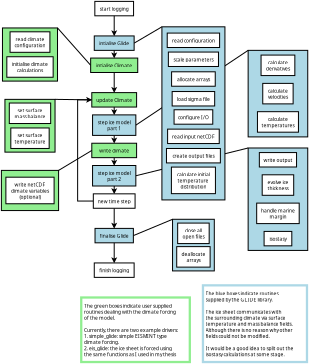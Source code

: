 <?xml version="1.0" encoding="UTF-8"?>
<dia:diagram xmlns:dia="http://www.lysator.liu.se/~alla/dia/">
  <dia:layer name="descript" visible="true">
    <dia:object type="Standard - Line" version="0" id="O0">
      <dia:attribute name="obj_pos">
        <dia:point val="26.282,25.46"/>
      </dia:attribute>
      <dia:attribute name="obj_bb">
        <dia:rectangle val="11.431,25.399;26.343,29.176"/>
      </dia:attribute>
      <dia:attribute name="conn_endpoints">
        <dia:point val="26.282,25.46"/>
        <dia:point val="11.491,29.116"/>
      </dia:attribute>
      <dia:attribute name="numcp">
        <dia:int val="1"/>
      </dia:attribute>
      <dia:connections>
        <dia:connection handle="0" to="O41" connection="0"/>
        <dia:connection handle="1" to="O26" connection="8"/>
      </dia:connections>
    </dia:object>
    <dia:object type="Standard - Line" version="0" id="O1">
      <dia:attribute name="obj_pos">
        <dia:point val="11.166,36.999"/>
      </dia:attribute>
      <dia:attribute name="obj_bb">
        <dia:rectangle val="11.101,34.785;16.39,37.065"/>
      </dia:attribute>
      <dia:attribute name="conn_endpoints">
        <dia:point val="11.166,36.999"/>
        <dia:point val="16.325,34.85"/>
      </dia:attribute>
      <dia:attribute name="numcp">
        <dia:int val="1"/>
      </dia:attribute>
      <dia:connections>
        <dia:connection handle="0" to="O8" connection="8"/>
        <dia:connection handle="1" to="O55" connection="0"/>
      </dia:connections>
    </dia:object>
    <dia:object type="Standard - Line" version="0" id="O2">
      <dia:attribute name="obj_pos">
        <dia:point val="11.266,11.651"/>
      </dia:attribute>
      <dia:attribute name="obj_bb">
        <dia:rectangle val="11.198,9.432;14.993,11.719"/>
      </dia:attribute>
      <dia:attribute name="conn_endpoints">
        <dia:point val="11.266,11.651"/>
        <dia:point val="14.925,9.5"/>
      </dia:attribute>
      <dia:attribute name="numcp">
        <dia:int val="1"/>
      </dia:attribute>
      <dia:connections>
        <dia:connection handle="0" to="O16" connection="8"/>
        <dia:connection handle="1" to="O46" connection="0"/>
      </dia:connections>
    </dia:object>
    <dia:object type="Standard - Line" version="0" id="O3">
      <dia:attribute name="obj_pos">
        <dia:point val="11.491,22.45"/>
      </dia:attribute>
      <dia:attribute name="obj_bb">
        <dia:rectangle val="11.422,12.531;26.352,22.519"/>
      </dia:attribute>
      <dia:attribute name="conn_endpoints">
        <dia:point val="11.491,22.45"/>
        <dia:point val="26.282,12.6"/>
      </dia:attribute>
      <dia:attribute name="numcp">
        <dia:int val="1"/>
      </dia:attribute>
      <dia:connections>
        <dia:connection handle="0" to="O24" connection="8"/>
        <dia:connection handle="1" to="O37" connection="0"/>
      </dia:connections>
    </dia:object>
    <dia:object type="Standard - Line" version="0" id="O4">
      <dia:attribute name="obj_pos">
        <dia:point val="5.541,14.566"/>
      </dia:attribute>
      <dia:attribute name="obj_bb">
        <dia:rectangle val="1.104,9.579;5.612,14.637"/>
      </dia:attribute>
      <dia:attribute name="conn_endpoints">
        <dia:point val="5.541,14.566"/>
        <dia:point val="1.175,9.65"/>
      </dia:attribute>
      <dia:attribute name="numcp">
        <dia:int val="1"/>
      </dia:attribute>
      <dia:connections>
        <dia:connection handle="0" to="O17" connection="7"/>
        <dia:connection handle="1" to="O29" connection="2"/>
      </dia:connections>
    </dia:object>
    <dia:object type="Standard - Line" version="0" id="O5">
      <dia:attribute name="obj_pos">
        <dia:point val="5.691,19.117"/>
      </dia:attribute>
      <dia:attribute name="obj_bb">
        <dia:rectangle val="0.799,19.004;5.742,19.168"/>
      </dia:attribute>
      <dia:attribute name="conn_endpoints">
        <dia:point val="5.691,19.117"/>
        <dia:point val="0.85,19.055"/>
      </dia:attribute>
      <dia:attribute name="numcp">
        <dia:int val="1"/>
      </dia:attribute>
      <dia:connections>
        <dia:connection handle="0" to="O23" connection="7"/>
        <dia:connection handle="1" to="O32" connection="2"/>
      </dia:connections>
    </dia:object>
    <dia:object type="Flowchart - Box" version="0" id="O6">
      <dia:attribute name="obj_pos">
        <dia:point val="20.332,43.55"/>
      </dia:attribute>
      <dia:attribute name="obj_bb">
        <dia:rectangle val="20.183,43.4;34.182,53.8"/>
      </dia:attribute>
      <dia:attribute name="elem_corner">
        <dia:point val="20.332,43.55"/>
      </dia:attribute>
      <dia:attribute name="elem_width">
        <dia:real val="13.7"/>
      </dia:attribute>
      <dia:attribute name="elem_height">
        <dia:real val="10.1"/>
      </dia:attribute>
      <dia:attribute name="border_width">
        <dia:real val="0.3"/>
      </dia:attribute>
      <dia:attribute name="border_color">
        <dia:color val="#add8e6"/>
      </dia:attribute>
      <dia:attribute name="show_background">
        <dia:boolean val="true"/>
      </dia:attribute>
      <dia:attribute name="padding">
        <dia:real val="0.5"/>
      </dia:attribute>
      <dia:attribute name="text">
        <dia:composite type="text">
          <dia:attribute name="string">
            <dia:string>#The blue boxes indicate routines
supplied by the GLIDE library.

The ice sheet communicates with
the surrounding climate via surface
temperature and mass balance fields.
Although there is no reason why other 
fields could not be modified.

It would be a good idea to split out the 
isostasy calculations at some stage.#</dia:string>
          </dia:attribute>
          <dia:attribute name="font">
            <dia:font family="sans" style="0" name="Helvetica"/>
          </dia:attribute>
          <dia:attribute name="height">
            <dia:real val="0.8"/>
          </dia:attribute>
          <dia:attribute name="pos">
            <dia:point val="20.683,44.85"/>
          </dia:attribute>
          <dia:attribute name="color">
            <dia:color val="#000000"/>
          </dia:attribute>
          <dia:attribute name="alignment">
            <dia:enum val="0"/>
          </dia:attribute>
        </dia:composite>
      </dia:attribute>
    </dia:object>
    <dia:object type="Flowchart - Box" version="0" id="O7">
      <dia:attribute name="obj_pos">
        <dia:point val="4.3,45.15"/>
      </dia:attribute>
      <dia:attribute name="obj_bb">
        <dia:rectangle val="4.15,45;18.75,53.8"/>
      </dia:attribute>
      <dia:attribute name="elem_corner">
        <dia:point val="4.3,45.15"/>
      </dia:attribute>
      <dia:attribute name="elem_width">
        <dia:real val="14.3"/>
      </dia:attribute>
      <dia:attribute name="elem_height">
        <dia:real val="8.5"/>
      </dia:attribute>
      <dia:attribute name="border_width">
        <dia:real val="0.3"/>
      </dia:attribute>
      <dia:attribute name="border_color">
        <dia:color val="#90ee90"/>
      </dia:attribute>
      <dia:attribute name="show_background">
        <dia:boolean val="true"/>
      </dia:attribute>
      <dia:attribute name="padding">
        <dia:real val="0.5"/>
      </dia:attribute>
      <dia:attribute name="text">
        <dia:composite type="text">
          <dia:attribute name="string">
            <dia:string>#The green boxes indicate user supplied
routines dealing with the climate forcing
of the model.

Currently, there are two example drivers:
1. simple_glide: simple EISMINT type 
climate forcing.
2. eis_glide: the ice sheet is forced using
the same functions as I used in my thesis#</dia:string>
          </dia:attribute>
          <dia:attribute name="font">
            <dia:font family="sans" style="0" name="Helvetica"/>
          </dia:attribute>
          <dia:attribute name="height">
            <dia:real val="0.8"/>
          </dia:attribute>
          <dia:attribute name="pos">
            <dia:point val="4.65,46.45"/>
          </dia:attribute>
          <dia:attribute name="color">
            <dia:color val="#000000"/>
          </dia:attribute>
          <dia:attribute name="alignment">
            <dia:enum val="0"/>
          </dia:attribute>
        </dia:composite>
      </dia:attribute>
    </dia:object>
    <dia:group>
      <dia:object type="Flowchart - Box" version="0" id="O8">
        <dia:attribute name="obj_pos">
          <dia:point val="6.116,36.049"/>
        </dia:attribute>
        <dia:attribute name="obj_bb">
          <dia:rectangle val="6.066,35.999;11.216,37.999"/>
        </dia:attribute>
        <dia:attribute name="elem_corner">
          <dia:point val="6.116,36.049"/>
        </dia:attribute>
        <dia:attribute name="elem_width">
          <dia:real val="5.05"/>
        </dia:attribute>
        <dia:attribute name="elem_height">
          <dia:real val="1.9"/>
        </dia:attribute>
        <dia:attribute name="inner_color">
          <dia:color val="#add8e6"/>
        </dia:attribute>
        <dia:attribute name="show_background">
          <dia:boolean val="true"/>
        </dia:attribute>
        <dia:attribute name="padding">
          <dia:real val="0.5"/>
        </dia:attribute>
        <dia:attribute name="text">
          <dia:composite type="text">
            <dia:attribute name="string">
              <dia:string>#finalise Glide#</dia:string>
            </dia:attribute>
            <dia:attribute name="font">
              <dia:font family="sans" style="0" name="Helvetica"/>
            </dia:attribute>
            <dia:attribute name="height">
              <dia:real val="0.8"/>
            </dia:attribute>
            <dia:attribute name="pos">
              <dia:point val="8.641,37.249"/>
            </dia:attribute>
            <dia:attribute name="color">
              <dia:color val="#000000"/>
            </dia:attribute>
            <dia:attribute name="alignment">
              <dia:enum val="1"/>
            </dia:attribute>
          </dia:composite>
        </dia:attribute>
      </dia:object>
      <dia:object type="Standard - Line" version="0" id="O9">
        <dia:attribute name="obj_pos">
          <dia:point val="8.641,15.516"/>
        </dia:attribute>
        <dia:attribute name="obj_bb">
          <dia:rectangle val="8.141,15.466;9.141,18.217"/>
        </dia:attribute>
        <dia:attribute name="conn_endpoints">
          <dia:point val="8.641,15.516"/>
          <dia:point val="8.641,18.167"/>
        </dia:attribute>
        <dia:attribute name="numcp">
          <dia:int val="1"/>
        </dia:attribute>
        <dia:attribute name="end_arrow">
          <dia:enum val="22"/>
        </dia:attribute>
        <dia:attribute name="end_arrow_length">
          <dia:real val="0.5"/>
        </dia:attribute>
        <dia:attribute name="end_arrow_width">
          <dia:real val="0.5"/>
        </dia:attribute>
      </dia:object>
      <dia:object type="Standard - Line" version="0" id="O10">
        <dia:attribute name="obj_pos">
          <dia:point val="8.641,33.398"/>
        </dia:attribute>
        <dia:attribute name="obj_bb">
          <dia:rectangle val="8.141,33.348;9.141,36.099"/>
        </dia:attribute>
        <dia:attribute name="conn_endpoints">
          <dia:point val="8.641,33.398"/>
          <dia:point val="8.641,36.049"/>
        </dia:attribute>
        <dia:attribute name="numcp">
          <dia:int val="1"/>
        </dia:attribute>
        <dia:attribute name="end_arrow">
          <dia:enum val="22"/>
        </dia:attribute>
        <dia:attribute name="end_arrow_length">
          <dia:real val="0.5"/>
        </dia:attribute>
        <dia:attribute name="end_arrow_width">
          <dia:real val="0.5"/>
        </dia:attribute>
        <dia:connections>
          <dia:connection handle="1" to="O8" connection="2"/>
        </dia:connections>
      </dia:object>
      <dia:object type="Standard - ZigZagLine" version="0" id="O11">
        <dia:attribute name="obj_pos">
          <dia:point val="5.891,32.448"/>
        </dia:attribute>
        <dia:attribute name="obj_bb">
          <dia:rectangle val="3.775,18.617;5.941,32.498"/>
        </dia:attribute>
        <dia:attribute name="orth_points">
          <dia:point val="5.891,32.448"/>
          <dia:point val="3.825,32.448"/>
          <dia:point val="3.825,19.117"/>
          <dia:point val="5.691,19.117"/>
        </dia:attribute>
        <dia:attribute name="orth_orient">
          <dia:enum val="0"/>
          <dia:enum val="1"/>
          <dia:enum val="0"/>
        </dia:attribute>
        <dia:attribute name="autorouting">
          <dia:boolean val="false"/>
        </dia:attribute>
        <dia:attribute name="end_arrow">
          <dia:enum val="22"/>
        </dia:attribute>
        <dia:attribute name="end_arrow_length">
          <dia:real val="0.5"/>
        </dia:attribute>
        <dia:attribute name="end_arrow_width">
          <dia:real val="0.5"/>
        </dia:attribute>
      </dia:object>
      <dia:object type="Flowchart - Box" version="0" id="O12">
        <dia:attribute name="obj_pos">
          <dia:point val="6.091,6.15"/>
        </dia:attribute>
        <dia:attribute name="obj_bb">
          <dia:rectangle val="6.041,6.1;11.241,8.1"/>
        </dia:attribute>
        <dia:attribute name="elem_corner">
          <dia:point val="6.091,6.15"/>
        </dia:attribute>
        <dia:attribute name="elem_width">
          <dia:real val="5.1"/>
        </dia:attribute>
        <dia:attribute name="elem_height">
          <dia:real val="1.9"/>
        </dia:attribute>
        <dia:attribute name="show_background">
          <dia:boolean val="true"/>
        </dia:attribute>
        <dia:attribute name="padding">
          <dia:real val="0.5"/>
        </dia:attribute>
        <dia:attribute name="text">
          <dia:composite type="text">
            <dia:attribute name="string">
              <dia:string>#start logging#</dia:string>
            </dia:attribute>
            <dia:attribute name="font">
              <dia:font family="sans" style="0" name="Helvetica"/>
            </dia:attribute>
            <dia:attribute name="height">
              <dia:real val="0.8"/>
            </dia:attribute>
            <dia:attribute name="pos">
              <dia:point val="8.641,7.35"/>
            </dia:attribute>
            <dia:attribute name="color">
              <dia:color val="#000000"/>
            </dia:attribute>
            <dia:attribute name="alignment">
              <dia:enum val="1"/>
            </dia:attribute>
          </dia:composite>
        </dia:attribute>
      </dia:object>
      <dia:object type="Flowchart - Box" version="0" id="O13">
        <dia:attribute name="obj_pos">
          <dia:point val="6.016,40.6"/>
        </dia:attribute>
        <dia:attribute name="obj_bb">
          <dia:rectangle val="5.966,40.55;11.316,42.55"/>
        </dia:attribute>
        <dia:attribute name="elem_corner">
          <dia:point val="6.016,40.6"/>
        </dia:attribute>
        <dia:attribute name="elem_width">
          <dia:real val="5.25"/>
        </dia:attribute>
        <dia:attribute name="elem_height">
          <dia:real val="1.9"/>
        </dia:attribute>
        <dia:attribute name="show_background">
          <dia:boolean val="true"/>
        </dia:attribute>
        <dia:attribute name="padding">
          <dia:real val="0.5"/>
        </dia:attribute>
        <dia:attribute name="text">
          <dia:composite type="text">
            <dia:attribute name="string">
              <dia:string>#finish logging#</dia:string>
            </dia:attribute>
            <dia:attribute name="font">
              <dia:font family="sans" style="0" name="Helvetica"/>
            </dia:attribute>
            <dia:attribute name="height">
              <dia:real val="0.8"/>
            </dia:attribute>
            <dia:attribute name="pos">
              <dia:point val="8.641,41.8"/>
            </dia:attribute>
            <dia:attribute name="color">
              <dia:color val="#000000"/>
            </dia:attribute>
            <dia:attribute name="alignment">
              <dia:enum val="1"/>
            </dia:attribute>
          </dia:composite>
        </dia:attribute>
      </dia:object>
      <dia:object type="Standard - Line" version="0" id="O14">
        <dia:attribute name="obj_pos">
          <dia:point val="8.641,8.05"/>
        </dia:attribute>
        <dia:attribute name="obj_bb">
          <dia:rectangle val="8.141,8;9.141,10.751"/>
        </dia:attribute>
        <dia:attribute name="conn_endpoints">
          <dia:point val="8.641,8.05"/>
          <dia:point val="8.641,10.701"/>
        </dia:attribute>
        <dia:attribute name="numcp">
          <dia:int val="1"/>
        </dia:attribute>
        <dia:attribute name="end_arrow">
          <dia:enum val="22"/>
        </dia:attribute>
        <dia:attribute name="end_arrow_length">
          <dia:real val="0.5"/>
        </dia:attribute>
        <dia:attribute name="end_arrow_width">
          <dia:real val="0.5"/>
        </dia:attribute>
        <dia:connections>
          <dia:connection handle="0" to="O12" connection="13"/>
        </dia:connections>
      </dia:object>
      <dia:object type="Standard - Line" version="0" id="O15">
        <dia:attribute name="obj_pos">
          <dia:point val="8.641,37.949"/>
        </dia:attribute>
        <dia:attribute name="obj_bb">
          <dia:rectangle val="8.141,37.899;9.141,40.65"/>
        </dia:attribute>
        <dia:attribute name="conn_endpoints">
          <dia:point val="8.641,37.949"/>
          <dia:point val="8.641,40.6"/>
        </dia:attribute>
        <dia:attribute name="numcp">
          <dia:int val="1"/>
        </dia:attribute>
        <dia:attribute name="end_arrow">
          <dia:enum val="22"/>
        </dia:attribute>
        <dia:attribute name="end_arrow_length">
          <dia:real val="0.5"/>
        </dia:attribute>
        <dia:attribute name="end_arrow_width">
          <dia:real val="0.5"/>
        </dia:attribute>
        <dia:connections>
          <dia:connection handle="0" to="O8" connection="13"/>
          <dia:connection handle="1" to="O13" connection="2"/>
        </dia:connections>
      </dia:object>
      <dia:group>
        <dia:object type="Flowchart - Box" version="0" id="O16">
          <dia:attribute name="obj_pos">
            <dia:point val="6.016,10.701"/>
          </dia:attribute>
          <dia:attribute name="obj_bb">
            <dia:rectangle val="5.966,10.651;11.316,12.651"/>
          </dia:attribute>
          <dia:attribute name="elem_corner">
            <dia:point val="6.016,10.701"/>
          </dia:attribute>
          <dia:attribute name="elem_width">
            <dia:real val="5.25"/>
          </dia:attribute>
          <dia:attribute name="elem_height">
            <dia:real val="1.9"/>
          </dia:attribute>
          <dia:attribute name="inner_color">
            <dia:color val="#add8e6"/>
          </dia:attribute>
          <dia:attribute name="show_background">
            <dia:boolean val="true"/>
          </dia:attribute>
          <dia:attribute name="padding">
            <dia:real val="0.5"/>
          </dia:attribute>
          <dia:attribute name="text">
            <dia:composite type="text">
              <dia:attribute name="string">
                <dia:string>#intialise Glide#</dia:string>
              </dia:attribute>
              <dia:attribute name="font">
                <dia:font family="sans" style="0" name="Helvetica"/>
              </dia:attribute>
              <dia:attribute name="height">
                <dia:real val="0.8"/>
              </dia:attribute>
              <dia:attribute name="pos">
                <dia:point val="8.641,11.901"/>
              </dia:attribute>
              <dia:attribute name="color">
                <dia:color val="#000000"/>
              </dia:attribute>
              <dia:attribute name="alignment">
                <dia:enum val="1"/>
              </dia:attribute>
            </dia:composite>
          </dia:attribute>
        </dia:object>
        <dia:object type="Flowchart - Box" version="0" id="O17">
          <dia:attribute name="obj_pos">
            <dia:point val="5.541,13.616"/>
          </dia:attribute>
          <dia:attribute name="obj_bb">
            <dia:rectangle val="5.491,13.566;11.791,15.566"/>
          </dia:attribute>
          <dia:attribute name="elem_corner">
            <dia:point val="5.541,13.616"/>
          </dia:attribute>
          <dia:attribute name="elem_width">
            <dia:real val="6.2"/>
          </dia:attribute>
          <dia:attribute name="elem_height">
            <dia:real val="1.9"/>
          </dia:attribute>
          <dia:attribute name="inner_color">
            <dia:color val="#90ee90"/>
          </dia:attribute>
          <dia:attribute name="show_background">
            <dia:boolean val="true"/>
          </dia:attribute>
          <dia:attribute name="padding">
            <dia:real val="0.5"/>
          </dia:attribute>
          <dia:attribute name="text">
            <dia:composite type="text">
              <dia:attribute name="string">
                <dia:string>#intialise Climate#</dia:string>
              </dia:attribute>
              <dia:attribute name="font">
                <dia:font family="sans" style="0" name="Helvetica"/>
              </dia:attribute>
              <dia:attribute name="height">
                <dia:real val="0.8"/>
              </dia:attribute>
              <dia:attribute name="pos">
                <dia:point val="8.641,14.816"/>
              </dia:attribute>
              <dia:attribute name="color">
                <dia:color val="#000000"/>
              </dia:attribute>
              <dia:attribute name="alignment">
                <dia:enum val="1"/>
              </dia:attribute>
            </dia:composite>
          </dia:attribute>
        </dia:object>
        <dia:object type="Standard - Line" version="0" id="O18">
          <dia:attribute name="obj_pos">
            <dia:point val="8.641,12.601"/>
          </dia:attribute>
          <dia:attribute name="obj_bb">
            <dia:rectangle val="8.141,12.551;9.141,13.666"/>
          </dia:attribute>
          <dia:attribute name="conn_endpoints">
            <dia:point val="8.641,12.601"/>
            <dia:point val="8.641,13.616"/>
          </dia:attribute>
          <dia:attribute name="numcp">
            <dia:int val="1"/>
          </dia:attribute>
          <dia:attribute name="end_arrow">
            <dia:enum val="22"/>
          </dia:attribute>
          <dia:attribute name="end_arrow_length">
            <dia:real val="0.5"/>
          </dia:attribute>
          <dia:attribute name="end_arrow_width">
            <dia:real val="0.5"/>
          </dia:attribute>
          <dia:connections>
            <dia:connection handle="0" to="O16" connection="13"/>
            <dia:connection handle="1" to="O17" connection="2"/>
          </dia:connections>
        </dia:object>
      </dia:group>
      <dia:object type="Standard - Line" version="0" id="O19">
        <dia:attribute name="obj_pos">
          <dia:point val="8.641,20.067"/>
        </dia:attribute>
        <dia:attribute name="obj_bb">
          <dia:rectangle val="8.141,20.017;9.141,21.15"/>
        </dia:attribute>
        <dia:attribute name="conn_endpoints">
          <dia:point val="8.641,20.067"/>
          <dia:point val="8.641,21.1"/>
        </dia:attribute>
        <dia:attribute name="numcp">
          <dia:int val="1"/>
        </dia:attribute>
        <dia:attribute name="end_arrow">
          <dia:enum val="22"/>
        </dia:attribute>
        <dia:attribute name="end_arrow_length">
          <dia:real val="0.5"/>
        </dia:attribute>
        <dia:attribute name="end_arrow_width">
          <dia:real val="0.5"/>
        </dia:attribute>
      </dia:object>
      <dia:object type="Standard - Line" version="0" id="O20">
        <dia:attribute name="obj_pos">
          <dia:point val="8.641,23.8"/>
        </dia:attribute>
        <dia:attribute name="obj_bb">
          <dia:rectangle val="8.141,23.75;9.141,24.883"/>
        </dia:attribute>
        <dia:attribute name="conn_endpoints">
          <dia:point val="8.641,23.8"/>
          <dia:point val="8.641,24.833"/>
        </dia:attribute>
        <dia:attribute name="numcp">
          <dia:int val="1"/>
        </dia:attribute>
        <dia:attribute name="end_arrow">
          <dia:enum val="22"/>
        </dia:attribute>
        <dia:attribute name="end_arrow_length">
          <dia:real val="0.5"/>
        </dia:attribute>
        <dia:attribute name="end_arrow_width">
          <dia:real val="0.5"/>
        </dia:attribute>
      </dia:object>
      <dia:object type="Standard - Line" version="0" id="O21">
        <dia:attribute name="obj_pos">
          <dia:point val="8.641,26.733"/>
        </dia:attribute>
        <dia:attribute name="obj_bb">
          <dia:rectangle val="8.141,26.683;9.141,27.816"/>
        </dia:attribute>
        <dia:attribute name="conn_endpoints">
          <dia:point val="8.641,26.733"/>
          <dia:point val="8.641,27.766"/>
        </dia:attribute>
        <dia:attribute name="numcp">
          <dia:int val="1"/>
        </dia:attribute>
        <dia:attribute name="end_arrow">
          <dia:enum val="22"/>
        </dia:attribute>
        <dia:attribute name="end_arrow_length">
          <dia:real val="0.5"/>
        </dia:attribute>
        <dia:attribute name="end_arrow_width">
          <dia:real val="0.5"/>
        </dia:attribute>
      </dia:object>
      <dia:object type="Standard - Line" version="0" id="O22">
        <dia:attribute name="obj_pos">
          <dia:point val="8.641,30.466"/>
        </dia:attribute>
        <dia:attribute name="obj_bb">
          <dia:rectangle val="8.141,30.416;9.141,31.548"/>
        </dia:attribute>
        <dia:attribute name="conn_endpoints">
          <dia:point val="8.641,30.466"/>
          <dia:point val="8.641,31.498"/>
        </dia:attribute>
        <dia:attribute name="numcp">
          <dia:int val="1"/>
        </dia:attribute>
        <dia:attribute name="end_arrow">
          <dia:enum val="22"/>
        </dia:attribute>
        <dia:attribute name="end_arrow_length">
          <dia:real val="0.5"/>
        </dia:attribute>
        <dia:attribute name="end_arrow_width">
          <dia:real val="0.5"/>
        </dia:attribute>
      </dia:object>
      <dia:group>
        <dia:object type="Flowchart - Box" version="0" id="O23">
          <dia:attribute name="obj_pos">
            <dia:point val="5.691,18.167"/>
          </dia:attribute>
          <dia:attribute name="obj_bb">
            <dia:rectangle val="5.641,18.117;11.641,20.117"/>
          </dia:attribute>
          <dia:attribute name="elem_corner">
            <dia:point val="5.691,18.167"/>
          </dia:attribute>
          <dia:attribute name="elem_width">
            <dia:real val="5.9"/>
          </dia:attribute>
          <dia:attribute name="elem_height">
            <dia:real val="1.9"/>
          </dia:attribute>
          <dia:attribute name="inner_color">
            <dia:color val="#90ee90"/>
          </dia:attribute>
          <dia:attribute name="show_background">
            <dia:boolean val="true"/>
          </dia:attribute>
          <dia:attribute name="padding">
            <dia:real val="0.5"/>
          </dia:attribute>
          <dia:attribute name="text">
            <dia:composite type="text">
              <dia:attribute name="string">
                <dia:string>#update Climate#</dia:string>
              </dia:attribute>
              <dia:attribute name="font">
                <dia:font family="sans" style="0" name="Helvetica"/>
              </dia:attribute>
              <dia:attribute name="height">
                <dia:real val="0.8"/>
              </dia:attribute>
              <dia:attribute name="pos">
                <dia:point val="8.641,19.367"/>
              </dia:attribute>
              <dia:attribute name="color">
                <dia:color val="#000000"/>
              </dia:attribute>
              <dia:attribute name="alignment">
                <dia:enum val="1"/>
              </dia:attribute>
            </dia:composite>
          </dia:attribute>
        </dia:object>
        <dia:object type="Flowchart - Box" version="0" id="O24">
          <dia:attribute name="obj_pos">
            <dia:point val="5.791,21.1"/>
          </dia:attribute>
          <dia:attribute name="obj_bb">
            <dia:rectangle val="5.741,21.05;11.541,23.85"/>
          </dia:attribute>
          <dia:attribute name="elem_corner">
            <dia:point val="5.791,21.1"/>
          </dia:attribute>
          <dia:attribute name="elem_width">
            <dia:real val="5.7"/>
          </dia:attribute>
          <dia:attribute name="elem_height">
            <dia:real val="2.7"/>
          </dia:attribute>
          <dia:attribute name="inner_color">
            <dia:color val="#add8e6"/>
          </dia:attribute>
          <dia:attribute name="show_background">
            <dia:boolean val="true"/>
          </dia:attribute>
          <dia:attribute name="padding">
            <dia:real val="0.5"/>
          </dia:attribute>
          <dia:attribute name="text">
            <dia:composite type="text">
              <dia:attribute name="string">
                <dia:string>#step ice model
part 1#</dia:string>
              </dia:attribute>
              <dia:attribute name="font">
                <dia:font family="sans" style="0" name="Helvetica"/>
              </dia:attribute>
              <dia:attribute name="height">
                <dia:real val="0.8"/>
              </dia:attribute>
              <dia:attribute name="pos">
                <dia:point val="8.641,22.3"/>
              </dia:attribute>
              <dia:attribute name="color">
                <dia:color val="#000000"/>
              </dia:attribute>
              <dia:attribute name="alignment">
                <dia:enum val="1"/>
              </dia:attribute>
            </dia:composite>
          </dia:attribute>
        </dia:object>
        <dia:object type="Flowchart - Box" version="0" id="O25">
          <dia:attribute name="obj_pos">
            <dia:point val="5.891,31.498"/>
          </dia:attribute>
          <dia:attribute name="obj_bb">
            <dia:rectangle val="5.841,31.448;11.441,33.448"/>
          </dia:attribute>
          <dia:attribute name="elem_corner">
            <dia:point val="5.891,31.498"/>
          </dia:attribute>
          <dia:attribute name="elem_width">
            <dia:real val="5.5"/>
          </dia:attribute>
          <dia:attribute name="elem_height">
            <dia:real val="1.9"/>
          </dia:attribute>
          <dia:attribute name="show_background">
            <dia:boolean val="true"/>
          </dia:attribute>
          <dia:attribute name="padding">
            <dia:real val="0.5"/>
          </dia:attribute>
          <dia:attribute name="text">
            <dia:composite type="text">
              <dia:attribute name="string">
                <dia:string>#new time step#</dia:string>
              </dia:attribute>
              <dia:attribute name="font">
                <dia:font family="sans" style="0" name="Helvetica"/>
              </dia:attribute>
              <dia:attribute name="height">
                <dia:real val="0.8"/>
              </dia:attribute>
              <dia:attribute name="pos">
                <dia:point val="8.641,32.698"/>
              </dia:attribute>
              <dia:attribute name="color">
                <dia:color val="#000000"/>
              </dia:attribute>
              <dia:attribute name="alignment">
                <dia:enum val="1"/>
              </dia:attribute>
            </dia:composite>
          </dia:attribute>
        </dia:object>
        <dia:object type="Flowchart - Box" version="0" id="O26">
          <dia:attribute name="obj_pos">
            <dia:point val="5.791,27.766"/>
          </dia:attribute>
          <dia:attribute name="obj_bb">
            <dia:rectangle val="5.741,27.716;11.541,30.516"/>
          </dia:attribute>
          <dia:attribute name="elem_corner">
            <dia:point val="5.791,27.766"/>
          </dia:attribute>
          <dia:attribute name="elem_width">
            <dia:real val="5.7"/>
          </dia:attribute>
          <dia:attribute name="elem_height">
            <dia:real val="2.7"/>
          </dia:attribute>
          <dia:attribute name="inner_color">
            <dia:color val="#add8e6"/>
          </dia:attribute>
          <dia:attribute name="show_background">
            <dia:boolean val="true"/>
          </dia:attribute>
          <dia:attribute name="padding">
            <dia:real val="0.5"/>
          </dia:attribute>
          <dia:attribute name="text">
            <dia:composite type="text">
              <dia:attribute name="string">
                <dia:string>#step ice model
part 2#</dia:string>
              </dia:attribute>
              <dia:attribute name="font">
                <dia:font family="sans" style="0" name="Helvetica"/>
              </dia:attribute>
              <dia:attribute name="height">
                <dia:real val="0.8"/>
              </dia:attribute>
              <dia:attribute name="pos">
                <dia:point val="8.641,28.966"/>
              </dia:attribute>
              <dia:attribute name="color">
                <dia:color val="#000000"/>
              </dia:attribute>
              <dia:attribute name="alignment">
                <dia:enum val="1"/>
              </dia:attribute>
            </dia:composite>
          </dia:attribute>
        </dia:object>
        <dia:object type="Flowchart - Box" version="0" id="O27">
          <dia:attribute name="obj_pos">
            <dia:point val="5.691,24.833"/>
          </dia:attribute>
          <dia:attribute name="obj_bb">
            <dia:rectangle val="5.641,24.783;11.641,26.783"/>
          </dia:attribute>
          <dia:attribute name="elem_corner">
            <dia:point val="5.691,24.833"/>
          </dia:attribute>
          <dia:attribute name="elem_width">
            <dia:real val="5.9"/>
          </dia:attribute>
          <dia:attribute name="elem_height">
            <dia:real val="1.9"/>
          </dia:attribute>
          <dia:attribute name="inner_color">
            <dia:color val="#90ee90"/>
          </dia:attribute>
          <dia:attribute name="show_background">
            <dia:boolean val="true"/>
          </dia:attribute>
          <dia:attribute name="padding">
            <dia:real val="0.5"/>
          </dia:attribute>
          <dia:attribute name="text">
            <dia:composite type="text">
              <dia:attribute name="string">
                <dia:string>#write climate#</dia:string>
              </dia:attribute>
              <dia:attribute name="font">
                <dia:font family="sans" style="0" name="Helvetica"/>
              </dia:attribute>
              <dia:attribute name="height">
                <dia:real val="0.8"/>
              </dia:attribute>
              <dia:attribute name="pos">
                <dia:point val="8.641,26.033"/>
              </dia:attribute>
              <dia:attribute name="color">
                <dia:color val="#000000"/>
              </dia:attribute>
              <dia:attribute name="alignment">
                <dia:enum val="1"/>
              </dia:attribute>
            </dia:composite>
          </dia:attribute>
        </dia:object>
      </dia:group>
    </dia:group>
    <dia:object type="Standard - Line" version="0" id="O28">
      <dia:attribute name="obj_pos">
        <dia:point val="1.317,28.41"/>
      </dia:attribute>
      <dia:attribute name="obj_bb">
        <dia:rectangle val="1.249,25.714;5.76,28.479"/>
      </dia:attribute>
      <dia:attribute name="conn_endpoints">
        <dia:point val="1.317,28.41"/>
        <dia:point val="5.691,25.783"/>
      </dia:attribute>
      <dia:attribute name="numcp">
        <dia:int val="1"/>
      </dia:attribute>
      <dia:connections>
        <dia:connection handle="0" to="O35" connection="2"/>
        <dia:connection handle="1" to="O27" connection="7"/>
      </dia:connections>
    </dia:object>
    <dia:group>
      <dia:group>
        <dia:object type="Standard - Box" version="0" id="O29">
          <dia:attribute name="obj_pos">
            <dia:point val="-6.075,9.65"/>
          </dia:attribute>
          <dia:attribute name="obj_bb">
            <dia:rectangle val="-6.125,9.6;1.225,16.7"/>
          </dia:attribute>
          <dia:attribute name="elem_corner">
            <dia:point val="-6.075,9.65"/>
          </dia:attribute>
          <dia:attribute name="elem_width">
            <dia:real val="7.25"/>
          </dia:attribute>
          <dia:attribute name="elem_height">
            <dia:real val="7"/>
          </dia:attribute>
          <dia:attribute name="inner_color">
            <dia:color val="#90ee90"/>
          </dia:attribute>
          <dia:attribute name="show_background">
            <dia:boolean val="true"/>
          </dia:attribute>
        </dia:object>
        <dia:group>
          <dia:object type="Flowchart - Box" version="0" id="O30">
            <dia:attribute name="obj_pos">
              <dia:point val="-5.075,10.158"/>
            </dia:attribute>
            <dia:attribute name="obj_bb">
              <dia:rectangle val="-5.125,10.108;0.225,12.908"/>
            </dia:attribute>
            <dia:attribute name="elem_corner">
              <dia:point val="-5.075,10.158"/>
            </dia:attribute>
            <dia:attribute name="elem_width">
              <dia:real val="5.25"/>
            </dia:attribute>
            <dia:attribute name="elem_height">
              <dia:real val="2.7"/>
            </dia:attribute>
            <dia:attribute name="show_background">
              <dia:boolean val="true"/>
            </dia:attribute>
            <dia:attribute name="padding">
              <dia:real val="0.5"/>
            </dia:attribute>
            <dia:attribute name="text">
              <dia:composite type="text">
                <dia:attribute name="string">
                  <dia:string>#read climate
configuration#</dia:string>
                </dia:attribute>
                <dia:attribute name="font">
                  <dia:font family="sans" style="0" name="Helvetica"/>
                </dia:attribute>
                <dia:attribute name="height">
                  <dia:real val="0.8"/>
                </dia:attribute>
                <dia:attribute name="pos">
                  <dia:point val="-2.45,11.358"/>
                </dia:attribute>
                <dia:attribute name="color">
                  <dia:color val="#000000"/>
                </dia:attribute>
                <dia:attribute name="alignment">
                  <dia:enum val="1"/>
                </dia:attribute>
              </dia:composite>
            </dia:attribute>
          </dia:object>
          <dia:object type="Flowchart - Box" version="0" id="O31">
            <dia:attribute name="obj_pos">
              <dia:point val="-5.5,13.442"/>
            </dia:attribute>
            <dia:attribute name="obj_bb">
              <dia:rectangle val="-5.55,13.392;0.65,16.192"/>
            </dia:attribute>
            <dia:attribute name="elem_corner">
              <dia:point val="-5.5,13.442"/>
            </dia:attribute>
            <dia:attribute name="elem_width">
              <dia:real val="6.1"/>
            </dia:attribute>
            <dia:attribute name="elem_height">
              <dia:real val="2.7"/>
            </dia:attribute>
            <dia:attribute name="show_background">
              <dia:boolean val="true"/>
            </dia:attribute>
            <dia:attribute name="padding">
              <dia:real val="0.5"/>
            </dia:attribute>
            <dia:attribute name="text">
              <dia:composite type="text">
                <dia:attribute name="string">
                  <dia:string>#initialise climate
calculations#</dia:string>
                </dia:attribute>
                <dia:attribute name="font">
                  <dia:font family="sans" style="0" name="Helvetica"/>
                </dia:attribute>
                <dia:attribute name="height">
                  <dia:real val="0.8"/>
                </dia:attribute>
                <dia:attribute name="pos">
                  <dia:point val="-2.45,14.642"/>
                </dia:attribute>
                <dia:attribute name="color">
                  <dia:color val="#000000"/>
                </dia:attribute>
                <dia:attribute name="alignment">
                  <dia:enum val="1"/>
                </dia:attribute>
              </dia:composite>
            </dia:attribute>
          </dia:object>
        </dia:group>
      </dia:group>
      <dia:group>
        <dia:object type="Standard - Box" version="0" id="O32">
          <dia:attribute name="obj_pos">
            <dia:point val="-5.75,19.055"/>
          </dia:attribute>
          <dia:attribute name="obj_bb">
            <dia:rectangle val="-5.8,19.005;0.9,26.055"/>
          </dia:attribute>
          <dia:attribute name="elem_corner">
            <dia:point val="-5.75,19.055"/>
          </dia:attribute>
          <dia:attribute name="elem_width">
            <dia:real val="6.6"/>
          </dia:attribute>
          <dia:attribute name="elem_height">
            <dia:real val="6.95"/>
          </dia:attribute>
          <dia:attribute name="inner_color">
            <dia:color val="#90ee90"/>
          </dia:attribute>
          <dia:attribute name="show_background">
            <dia:boolean val="true"/>
          </dia:attribute>
        </dia:object>
        <dia:group>
          <dia:object type="Flowchart - Box" version="0" id="O33">
            <dia:attribute name="obj_pos">
              <dia:point val="-5.175,19.538"/>
            </dia:attribute>
            <dia:attribute name="obj_bb">
              <dia:rectangle val="-5.225,19.488;0.325,22.288"/>
            </dia:attribute>
            <dia:attribute name="elem_corner">
              <dia:point val="-5.175,19.538"/>
            </dia:attribute>
            <dia:attribute name="elem_width">
              <dia:real val="5.45"/>
            </dia:attribute>
            <dia:attribute name="elem_height">
              <dia:real val="2.7"/>
            </dia:attribute>
            <dia:attribute name="show_background">
              <dia:boolean val="true"/>
            </dia:attribute>
            <dia:attribute name="padding">
              <dia:real val="0.5"/>
            </dia:attribute>
            <dia:attribute name="text">
              <dia:composite type="text">
                <dia:attribute name="string">
                  <dia:string>#set surface
mass balance#</dia:string>
                </dia:attribute>
                <dia:attribute name="font">
                  <dia:font family="sans" style="0" name="Helvetica"/>
                </dia:attribute>
                <dia:attribute name="height">
                  <dia:real val="0.8"/>
                </dia:attribute>
                <dia:attribute name="pos">
                  <dia:point val="-2.45,20.738"/>
                </dia:attribute>
                <dia:attribute name="color">
                  <dia:color val="#000000"/>
                </dia:attribute>
                <dia:attribute name="alignment">
                  <dia:enum val="1"/>
                </dia:attribute>
              </dia:composite>
            </dia:attribute>
          </dia:object>
          <dia:object type="Flowchart - Box" version="0" id="O34">
            <dia:attribute name="obj_pos">
              <dia:point val="-4.975,22.822"/>
            </dia:attribute>
            <dia:attribute name="obj_bb">
              <dia:rectangle val="-5.025,22.772;0.125,25.572"/>
            </dia:attribute>
            <dia:attribute name="elem_corner">
              <dia:point val="-4.975,22.822"/>
            </dia:attribute>
            <dia:attribute name="elem_width">
              <dia:real val="5.05"/>
            </dia:attribute>
            <dia:attribute name="elem_height">
              <dia:real val="2.7"/>
            </dia:attribute>
            <dia:attribute name="show_background">
              <dia:boolean val="true"/>
            </dia:attribute>
            <dia:attribute name="padding">
              <dia:real val="0.5"/>
            </dia:attribute>
            <dia:attribute name="text">
              <dia:composite type="text">
                <dia:attribute name="string">
                  <dia:string>#set surface
temperature#</dia:string>
                </dia:attribute>
                <dia:attribute name="font">
                  <dia:font family="sans" style="0" name="Helvetica"/>
                </dia:attribute>
                <dia:attribute name="height">
                  <dia:real val="0.8"/>
                </dia:attribute>
                <dia:attribute name="pos">
                  <dia:point val="-2.45,24.022"/>
                </dia:attribute>
                <dia:attribute name="color">
                  <dia:color val="#000000"/>
                </dia:attribute>
                <dia:attribute name="alignment">
                  <dia:enum val="1"/>
                </dia:attribute>
              </dia:composite>
            </dia:attribute>
          </dia:object>
        </dia:group>
      </dia:group>
      <dia:group>
        <dia:object type="Standard - Box" version="0" id="O35">
          <dia:attribute name="obj_pos">
            <dia:point val="-6.218,28.41"/>
          </dia:attribute>
          <dia:attribute name="obj_bb">
            <dia:rectangle val="-6.268,28.36;1.367,33.75"/>
          </dia:attribute>
          <dia:attribute name="elem_corner">
            <dia:point val="-6.218,28.41"/>
          </dia:attribute>
          <dia:attribute name="elem_width">
            <dia:real val="7.535"/>
          </dia:attribute>
          <dia:attribute name="elem_height">
            <dia:real val="5.29"/>
          </dia:attribute>
          <dia:attribute name="inner_color">
            <dia:color val="#90ee90"/>
          </dia:attribute>
          <dia:attribute name="show_background">
            <dia:boolean val="true"/>
          </dia:attribute>
        </dia:object>
        <dia:object type="Flowchart - Box" version="0" id="O36">
          <dia:attribute name="obj_pos">
            <dia:point val="-5.625,29.305"/>
          </dia:attribute>
          <dia:attribute name="obj_bb">
            <dia:rectangle val="-5.675,29.255;0.775,32.855"/>
          </dia:attribute>
          <dia:attribute name="elem_corner">
            <dia:point val="-5.625,29.305"/>
          </dia:attribute>
          <dia:attribute name="elem_width">
            <dia:real val="6.35"/>
          </dia:attribute>
          <dia:attribute name="elem_height">
            <dia:real val="3.5"/>
          </dia:attribute>
          <dia:attribute name="show_background">
            <dia:boolean val="true"/>
          </dia:attribute>
          <dia:attribute name="padding">
            <dia:real val="0.5"/>
          </dia:attribute>
          <dia:attribute name="text">
            <dia:composite type="text">
              <dia:attribute name="string">
                <dia:string>#write netCDF
climate variables
(optional)#</dia:string>
              </dia:attribute>
              <dia:attribute name="font">
                <dia:font family="sans" style="0" name="Helvetica"/>
              </dia:attribute>
              <dia:attribute name="height">
                <dia:real val="0.8"/>
              </dia:attribute>
              <dia:attribute name="pos">
                <dia:point val="-2.45,30.505"/>
              </dia:attribute>
              <dia:attribute name="color">
                <dia:color val="#000000"/>
              </dia:attribute>
              <dia:attribute name="alignment">
                <dia:enum val="1"/>
              </dia:attribute>
            </dia:composite>
          </dia:attribute>
        </dia:object>
      </dia:group>
    </dia:group>
    <dia:group>
      <dia:group>
        <dia:object type="Standard - Box" version="0" id="O37">
          <dia:attribute name="obj_pos">
            <dia:point val="26.282,12.6"/>
          </dia:attribute>
          <dia:attribute name="obj_bb">
            <dia:rectangle val="26.233,12.55;34.182,24.05"/>
          </dia:attribute>
          <dia:attribute name="elem_corner">
            <dia:point val="26.282,12.6"/>
          </dia:attribute>
          <dia:attribute name="elem_width">
            <dia:real val="7.85"/>
          </dia:attribute>
          <dia:attribute name="elem_height">
            <dia:real val="11.4"/>
          </dia:attribute>
          <dia:attribute name="inner_color">
            <dia:color val="#add8e6"/>
          </dia:attribute>
          <dia:attribute name="show_background">
            <dia:boolean val="true"/>
          </dia:attribute>
        </dia:object>
        <dia:group>
          <dia:object type="Flowchart - Box" version="0" id="O38">
            <dia:attribute name="obj_pos">
              <dia:point val="27.983,13.222"/>
            </dia:attribute>
            <dia:attribute name="obj_bb">
              <dia:rectangle val="27.933,13.172;32.483,15.972"/>
            </dia:attribute>
            <dia:attribute name="elem_corner">
              <dia:point val="27.983,13.222"/>
            </dia:attribute>
            <dia:attribute name="elem_width">
              <dia:real val="4.45"/>
            </dia:attribute>
            <dia:attribute name="elem_height">
              <dia:real val="2.7"/>
            </dia:attribute>
            <dia:attribute name="show_background">
              <dia:boolean val="true"/>
            </dia:attribute>
            <dia:attribute name="padding">
              <dia:real val="0.5"/>
            </dia:attribute>
            <dia:attribute name="text">
              <dia:composite type="text">
                <dia:attribute name="string">
                  <dia:string>#calculate
derivatives#</dia:string>
                </dia:attribute>
                <dia:attribute name="font">
                  <dia:font family="sans" style="0" name="Helvetica"/>
                </dia:attribute>
                <dia:attribute name="height">
                  <dia:real val="0.8"/>
                </dia:attribute>
                <dia:attribute name="pos">
                  <dia:point val="30.207,14.422"/>
                </dia:attribute>
                <dia:attribute name="color">
                  <dia:color val="#000000"/>
                </dia:attribute>
                <dia:attribute name="alignment">
                  <dia:enum val="1"/>
                </dia:attribute>
              </dia:composite>
            </dia:attribute>
          </dia:object>
          <dia:object type="Flowchart - Box" version="0" id="O39">
            <dia:attribute name="obj_pos">
              <dia:point val="28.207,16.95"/>
            </dia:attribute>
            <dia:attribute name="obj_bb">
              <dia:rectangle val="28.157,16.9;32.258,19.7"/>
            </dia:attribute>
            <dia:attribute name="elem_corner">
              <dia:point val="28.207,16.95"/>
            </dia:attribute>
            <dia:attribute name="elem_width">
              <dia:real val="4"/>
            </dia:attribute>
            <dia:attribute name="elem_height">
              <dia:real val="2.7"/>
            </dia:attribute>
            <dia:attribute name="show_background">
              <dia:boolean val="true"/>
            </dia:attribute>
            <dia:attribute name="padding">
              <dia:real val="0.5"/>
            </dia:attribute>
            <dia:attribute name="text">
              <dia:composite type="text">
                <dia:attribute name="string">
                  <dia:string>#calculate
velocities#</dia:string>
                </dia:attribute>
                <dia:attribute name="font">
                  <dia:font family="sans" style="0" name="Helvetica"/>
                </dia:attribute>
                <dia:attribute name="height">
                  <dia:real val="0.8"/>
                </dia:attribute>
                <dia:attribute name="pos">
                  <dia:point val="30.207,18.15"/>
                </dia:attribute>
                <dia:attribute name="color">
                  <dia:color val="#000000"/>
                </dia:attribute>
                <dia:attribute name="alignment">
                  <dia:enum val="1"/>
                </dia:attribute>
              </dia:composite>
            </dia:attribute>
          </dia:object>
          <dia:object type="Flowchart - Box" version="0" id="O40">
            <dia:attribute name="obj_pos">
              <dia:point val="27.508,20.678"/>
            </dia:attribute>
            <dia:attribute name="obj_bb">
              <dia:rectangle val="27.457,20.628;32.958,23.428"/>
            </dia:attribute>
            <dia:attribute name="elem_corner">
              <dia:point val="27.508,20.678"/>
            </dia:attribute>
            <dia:attribute name="elem_width">
              <dia:real val="5.4"/>
            </dia:attribute>
            <dia:attribute name="elem_height">
              <dia:real val="2.7"/>
            </dia:attribute>
            <dia:attribute name="show_background">
              <dia:boolean val="true"/>
            </dia:attribute>
            <dia:attribute name="padding">
              <dia:real val="0.5"/>
            </dia:attribute>
            <dia:attribute name="text">
              <dia:composite type="text">
                <dia:attribute name="string">
                  <dia:string>#calculate
temperatures#</dia:string>
                </dia:attribute>
                <dia:attribute name="font">
                  <dia:font family="sans" style="0" name="Helvetica"/>
                </dia:attribute>
                <dia:attribute name="height">
                  <dia:real val="0.8"/>
                </dia:attribute>
                <dia:attribute name="pos">
                  <dia:point val="30.207,21.878"/>
                </dia:attribute>
                <dia:attribute name="color">
                  <dia:color val="#000000"/>
                </dia:attribute>
                <dia:attribute name="alignment">
                  <dia:enum val="1"/>
                </dia:attribute>
              </dia:composite>
            </dia:attribute>
          </dia:object>
        </dia:group>
      </dia:group>
      <dia:group>
        <dia:object type="Standard - Box" version="0" id="O41">
          <dia:attribute name="obj_pos">
            <dia:point val="26.282,25.46"/>
          </dia:attribute>
          <dia:attribute name="obj_bb">
            <dia:rectangle val="26.233,25.41;34.182,39"/>
          </dia:attribute>
          <dia:attribute name="elem_corner">
            <dia:point val="26.282,25.46"/>
          </dia:attribute>
          <dia:attribute name="elem_width">
            <dia:real val="7.85"/>
          </dia:attribute>
          <dia:attribute name="elem_height">
            <dia:real val="13.49"/>
          </dia:attribute>
          <dia:attribute name="inner_color">
            <dia:color val="#add8e6"/>
          </dia:attribute>
          <dia:attribute name="show_background">
            <dia:boolean val="true"/>
          </dia:attribute>
        </dia:object>
        <dia:group>
          <dia:object type="Flowchart - Box" version="0" id="O42">
            <dia:attribute name="obj_pos">
              <dia:point val="27.758,26.063"/>
            </dia:attribute>
            <dia:attribute name="obj_bb">
              <dia:rectangle val="27.707,26.013;32.708,28.013"/>
            </dia:attribute>
            <dia:attribute name="elem_corner">
              <dia:point val="27.758,26.063"/>
            </dia:attribute>
            <dia:attribute name="elem_width">
              <dia:real val="4.9"/>
            </dia:attribute>
            <dia:attribute name="elem_height">
              <dia:real val="1.9"/>
            </dia:attribute>
            <dia:attribute name="show_background">
              <dia:boolean val="true"/>
            </dia:attribute>
            <dia:attribute name="padding">
              <dia:real val="0.5"/>
            </dia:attribute>
            <dia:attribute name="text">
              <dia:composite type="text">
                <dia:attribute name="string">
                  <dia:string>#write output#</dia:string>
                </dia:attribute>
                <dia:attribute name="font">
                  <dia:font family="sans" style="0" name="Helvetica"/>
                </dia:attribute>
                <dia:attribute name="height">
                  <dia:real val="0.8"/>
                </dia:attribute>
                <dia:attribute name="pos">
                  <dia:point val="30.207,27.263"/>
                </dia:attribute>
                <dia:attribute name="color">
                  <dia:color val="#000000"/>
                </dia:attribute>
                <dia:attribute name="alignment">
                  <dia:enum val="1"/>
                </dia:attribute>
              </dia:composite>
            </dia:attribute>
          </dia:object>
          <dia:object type="Flowchart - Box" version="0" id="O43">
            <dia:attribute name="obj_pos">
              <dia:point val="28.383,36.447"/>
            </dia:attribute>
            <dia:attribute name="obj_bb">
              <dia:rectangle val="28.332,36.397;32.083,38.397"/>
            </dia:attribute>
            <dia:attribute name="elem_corner">
              <dia:point val="28.383,36.447"/>
            </dia:attribute>
            <dia:attribute name="elem_width">
              <dia:real val="3.65"/>
            </dia:attribute>
            <dia:attribute name="elem_height">
              <dia:real val="1.9"/>
            </dia:attribute>
            <dia:attribute name="show_background">
              <dia:boolean val="true"/>
            </dia:attribute>
            <dia:attribute name="padding">
              <dia:real val="0.5"/>
            </dia:attribute>
            <dia:attribute name="text">
              <dia:composite type="text">
                <dia:attribute name="string">
                  <dia:string>#isostasy#</dia:string>
                </dia:attribute>
                <dia:attribute name="font">
                  <dia:font family="sans" style="0" name="Helvetica"/>
                </dia:attribute>
                <dia:attribute name="height">
                  <dia:real val="0.8"/>
                </dia:attribute>
                <dia:attribute name="pos">
                  <dia:point val="30.207,37.647"/>
                </dia:attribute>
                <dia:attribute name="color">
                  <dia:color val="#000000"/>
                </dia:attribute>
                <dia:attribute name="alignment">
                  <dia:enum val="1"/>
                </dia:attribute>
              </dia:composite>
            </dia:attribute>
          </dia:object>
          <dia:object type="Flowchart - Box" version="0" id="O44">
            <dia:attribute name="obj_pos">
              <dia:point val="28.133,28.991"/>
            </dia:attribute>
            <dia:attribute name="obj_bb">
              <dia:rectangle val="28.082,28.941;32.333,31.741"/>
            </dia:attribute>
            <dia:attribute name="elem_corner">
              <dia:point val="28.133,28.991"/>
            </dia:attribute>
            <dia:attribute name="elem_width">
              <dia:real val="4.15"/>
            </dia:attribute>
            <dia:attribute name="elem_height">
              <dia:real val="2.7"/>
            </dia:attribute>
            <dia:attribute name="show_background">
              <dia:boolean val="true"/>
            </dia:attribute>
            <dia:attribute name="padding">
              <dia:real val="0.5"/>
            </dia:attribute>
            <dia:attribute name="text">
              <dia:composite type="text">
                <dia:attribute name="string">
                  <dia:string>#evolve ice
thickness#</dia:string>
                </dia:attribute>
                <dia:attribute name="font">
                  <dia:font family="sans" style="0" name="Helvetica"/>
                </dia:attribute>
                <dia:attribute name="height">
                  <dia:real val="0.8"/>
                </dia:attribute>
                <dia:attribute name="pos">
                  <dia:point val="30.207,30.191"/>
                </dia:attribute>
                <dia:attribute name="color">
                  <dia:color val="#000000"/>
                </dia:attribute>
                <dia:attribute name="alignment">
                  <dia:enum val="1"/>
                </dia:attribute>
              </dia:composite>
            </dia:attribute>
          </dia:object>
          <dia:object type="Flowchart - Box" version="0" id="O45">
            <dia:attribute name="obj_pos">
              <dia:point val="27.407,32.719"/>
            </dia:attribute>
            <dia:attribute name="obj_bb">
              <dia:rectangle val="27.358,32.669;33.057,35.469"/>
            </dia:attribute>
            <dia:attribute name="elem_corner">
              <dia:point val="27.407,32.719"/>
            </dia:attribute>
            <dia:attribute name="elem_width">
              <dia:real val="5.6"/>
            </dia:attribute>
            <dia:attribute name="elem_height">
              <dia:real val="2.7"/>
            </dia:attribute>
            <dia:attribute name="show_background">
              <dia:boolean val="true"/>
            </dia:attribute>
            <dia:attribute name="padding">
              <dia:real val="0.5"/>
            </dia:attribute>
            <dia:attribute name="text">
              <dia:composite type="text">
                <dia:attribute name="string">
                  <dia:string>#handle marine
margin#</dia:string>
                </dia:attribute>
                <dia:attribute name="font">
                  <dia:font family="sans" style="0" name="Helvetica"/>
                </dia:attribute>
                <dia:attribute name="height">
                  <dia:real val="0.8"/>
                </dia:attribute>
                <dia:attribute name="pos">
                  <dia:point val="30.207,33.919"/>
                </dia:attribute>
                <dia:attribute name="color">
                  <dia:color val="#000000"/>
                </dia:attribute>
                <dia:attribute name="alignment">
                  <dia:enum val="1"/>
                </dia:attribute>
              </dia:composite>
            </dia:attribute>
          </dia:object>
        </dia:group>
      </dia:group>
    </dia:group>
    <dia:group>
      <dia:group>
        <dia:object type="Standard - Box" version="0" id="O46">
          <dia:attribute name="obj_pos">
            <dia:point val="14.925,9.5"/>
          </dia:attribute>
          <dia:attribute name="obj_bb">
            <dia:rectangle val="14.875,9.45;23.275,32.35"/>
          </dia:attribute>
          <dia:attribute name="elem_corner">
            <dia:point val="14.925,9.5"/>
          </dia:attribute>
          <dia:attribute name="elem_width">
            <dia:real val="8.3"/>
          </dia:attribute>
          <dia:attribute name="elem_height">
            <dia:real val="22.8"/>
          </dia:attribute>
          <dia:attribute name="inner_color">
            <dia:color val="#add8e6"/>
          </dia:attribute>
          <dia:attribute name="show_background">
            <dia:boolean val="true"/>
          </dia:attribute>
        </dia:object>
        <dia:group>
          <dia:object type="Flowchart - Box" version="0" id="O47">
            <dia:attribute name="obj_pos">
              <dia:point val="15.625,10.325"/>
            </dia:attribute>
            <dia:attribute name="obj_bb">
              <dia:rectangle val="15.575,10.275;22.575,12.275"/>
            </dia:attribute>
            <dia:attribute name="elem_corner">
              <dia:point val="15.625,10.325"/>
            </dia:attribute>
            <dia:attribute name="elem_width">
              <dia:real val="6.9"/>
            </dia:attribute>
            <dia:attribute name="elem_height">
              <dia:real val="1.9"/>
            </dia:attribute>
            <dia:attribute name="show_background">
              <dia:boolean val="true"/>
            </dia:attribute>
            <dia:attribute name="padding">
              <dia:real val="0.5"/>
            </dia:attribute>
            <dia:attribute name="text">
              <dia:composite type="text">
                <dia:attribute name="string">
                  <dia:string>#read configuration#</dia:string>
                </dia:attribute>
                <dia:attribute name="font">
                  <dia:font family="sans" style="0" name="Helvetica"/>
                </dia:attribute>
                <dia:attribute name="height">
                  <dia:real val="0.8"/>
                </dia:attribute>
                <dia:attribute name="pos">
                  <dia:point val="19.075,11.525"/>
                </dia:attribute>
                <dia:attribute name="color">
                  <dia:color val="#000000"/>
                </dia:attribute>
                <dia:attribute name="alignment">
                  <dia:enum val="1"/>
                </dia:attribute>
              </dia:composite>
            </dia:attribute>
          </dia:object>
          <dia:object type="Flowchart - Box" version="0" id="O48">
            <dia:attribute name="obj_pos">
              <dia:point val="15.775,12.825"/>
            </dia:attribute>
            <dia:attribute name="obj_bb">
              <dia:rectangle val="15.725,12.775;22.425,14.775"/>
            </dia:attribute>
            <dia:attribute name="elem_corner">
              <dia:point val="15.775,12.825"/>
            </dia:attribute>
            <dia:attribute name="elem_width">
              <dia:real val="6.6"/>
            </dia:attribute>
            <dia:attribute name="elem_height">
              <dia:real val="1.9"/>
            </dia:attribute>
            <dia:attribute name="show_background">
              <dia:boolean val="true"/>
            </dia:attribute>
            <dia:attribute name="padding">
              <dia:real val="0.5"/>
            </dia:attribute>
            <dia:attribute name="text">
              <dia:composite type="text">
                <dia:attribute name="string">
                  <dia:string>#scale parameters#</dia:string>
                </dia:attribute>
                <dia:attribute name="font">
                  <dia:font family="sans" style="0" name="Helvetica"/>
                </dia:attribute>
                <dia:attribute name="height">
                  <dia:real val="0.8"/>
                </dia:attribute>
                <dia:attribute name="pos">
                  <dia:point val="19.075,14.025"/>
                </dia:attribute>
                <dia:attribute name="color">
                  <dia:color val="#000000"/>
                </dia:attribute>
                <dia:attribute name="alignment">
                  <dia:enum val="1"/>
                </dia:attribute>
              </dia:composite>
            </dia:attribute>
          </dia:object>
          <dia:object type="Flowchart - Box" version="0" id="O49">
            <dia:attribute name="obj_pos">
              <dia:point val="16.2,15.425"/>
            </dia:attribute>
            <dia:attribute name="obj_bb">
              <dia:rectangle val="16.15,15.375;22,17.375"/>
            </dia:attribute>
            <dia:attribute name="elem_corner">
              <dia:point val="16.2,15.425"/>
            </dia:attribute>
            <dia:attribute name="elem_width">
              <dia:real val="5.75"/>
            </dia:attribute>
            <dia:attribute name="elem_height">
              <dia:real val="1.9"/>
            </dia:attribute>
            <dia:attribute name="show_background">
              <dia:boolean val="true"/>
            </dia:attribute>
            <dia:attribute name="padding">
              <dia:real val="0.5"/>
            </dia:attribute>
            <dia:attribute name="text">
              <dia:composite type="text">
                <dia:attribute name="string">
                  <dia:string>#allocate arrays#</dia:string>
                </dia:attribute>
                <dia:attribute name="font">
                  <dia:font family="sans" style="0" name="Helvetica"/>
                </dia:attribute>
                <dia:attribute name="height">
                  <dia:real val="0.8"/>
                </dia:attribute>
                <dia:attribute name="pos">
                  <dia:point val="19.075,16.625"/>
                </dia:attribute>
                <dia:attribute name="color">
                  <dia:color val="#000000"/>
                </dia:attribute>
                <dia:attribute name="alignment">
                  <dia:enum val="1"/>
                </dia:attribute>
              </dia:composite>
            </dia:attribute>
          </dia:object>
          <dia:object type="Flowchart - Box" version="0" id="O50">
            <dia:attribute name="obj_pos">
              <dia:point val="16.275,18.025"/>
            </dia:attribute>
            <dia:attribute name="obj_bb">
              <dia:rectangle val="16.225,17.975;21.925,19.975"/>
            </dia:attribute>
            <dia:attribute name="elem_corner">
              <dia:point val="16.275,18.025"/>
            </dia:attribute>
            <dia:attribute name="elem_width">
              <dia:real val="5.6"/>
            </dia:attribute>
            <dia:attribute name="elem_height">
              <dia:real val="1.9"/>
            </dia:attribute>
            <dia:attribute name="show_background">
              <dia:boolean val="true"/>
            </dia:attribute>
            <dia:attribute name="padding">
              <dia:real val="0.5"/>
            </dia:attribute>
            <dia:attribute name="text">
              <dia:composite type="text">
                <dia:attribute name="string">
                  <dia:string>#load sigma file#</dia:string>
                </dia:attribute>
                <dia:attribute name="font">
                  <dia:font family="sans" style="0" name="Helvetica"/>
                </dia:attribute>
                <dia:attribute name="height">
                  <dia:real val="0.8"/>
                </dia:attribute>
                <dia:attribute name="pos">
                  <dia:point val="19.075,19.225"/>
                </dia:attribute>
                <dia:attribute name="color">
                  <dia:color val="#000000"/>
                </dia:attribute>
                <dia:attribute name="alignment">
                  <dia:enum val="1"/>
                </dia:attribute>
              </dia:composite>
            </dia:attribute>
          </dia:object>
          <dia:object type="Flowchart - Box" version="0" id="O51">
            <dia:attribute name="obj_pos">
              <dia:point val="16.55,20.425"/>
            </dia:attribute>
            <dia:attribute name="obj_bb">
              <dia:rectangle val="16.5,20.375;21.65,22.375"/>
            </dia:attribute>
            <dia:attribute name="elem_corner">
              <dia:point val="16.55,20.425"/>
            </dia:attribute>
            <dia:attribute name="elem_width">
              <dia:real val="5.05"/>
            </dia:attribute>
            <dia:attribute name="elem_height">
              <dia:real val="1.9"/>
            </dia:attribute>
            <dia:attribute name="show_background">
              <dia:boolean val="true"/>
            </dia:attribute>
            <dia:attribute name="padding">
              <dia:real val="0.5"/>
            </dia:attribute>
            <dia:attribute name="text">
              <dia:composite type="text">
                <dia:attribute name="string">
                  <dia:string>#configure I/O#</dia:string>
                </dia:attribute>
                <dia:attribute name="font">
                  <dia:font family="sans" style="0" name="Helvetica"/>
                </dia:attribute>
                <dia:attribute name="height">
                  <dia:real val="0.8"/>
                </dia:attribute>
                <dia:attribute name="pos">
                  <dia:point val="19.075,21.625"/>
                </dia:attribute>
                <dia:attribute name="color">
                  <dia:color val="#000000"/>
                </dia:attribute>
                <dia:attribute name="alignment">
                  <dia:enum val="1"/>
                </dia:attribute>
              </dia:composite>
            </dia:attribute>
          </dia:object>
          <dia:object type="Flowchart - Box" version="0" id="O52">
            <dia:attribute name="obj_pos">
              <dia:point val="15.675,22.975"/>
            </dia:attribute>
            <dia:attribute name="obj_bb">
              <dia:rectangle val="15.625,22.925;22.525,24.925"/>
            </dia:attribute>
            <dia:attribute name="elem_corner">
              <dia:point val="15.675,22.975"/>
            </dia:attribute>
            <dia:attribute name="elem_width">
              <dia:real val="6.8"/>
            </dia:attribute>
            <dia:attribute name="elem_height">
              <dia:real val="1.9"/>
            </dia:attribute>
            <dia:attribute name="show_background">
              <dia:boolean val="true"/>
            </dia:attribute>
            <dia:attribute name="padding">
              <dia:real val="0.5"/>
            </dia:attribute>
            <dia:attribute name="text">
              <dia:composite type="text">
                <dia:attribute name="string">
                  <dia:string>#read input netCDF#</dia:string>
                </dia:attribute>
                <dia:attribute name="font">
                  <dia:font family="sans" style="0" name="Helvetica"/>
                </dia:attribute>
                <dia:attribute name="height">
                  <dia:real val="0.8"/>
                </dia:attribute>
                <dia:attribute name="pos">
                  <dia:point val="19.075,24.175"/>
                </dia:attribute>
                <dia:attribute name="color">
                  <dia:color val="#000000"/>
                </dia:attribute>
                <dia:attribute name="alignment">
                  <dia:enum val="1"/>
                </dia:attribute>
              </dia:composite>
            </dia:attribute>
          </dia:object>
          <dia:object type="Flowchart - Box" version="0" id="O53">
            <dia:attribute name="obj_pos">
              <dia:point val="15.525,25.525"/>
            </dia:attribute>
            <dia:attribute name="obj_bb">
              <dia:rectangle val="15.475,25.475;22.675,27.475"/>
            </dia:attribute>
            <dia:attribute name="elem_corner">
              <dia:point val="15.525,25.525"/>
            </dia:attribute>
            <dia:attribute name="elem_width">
              <dia:real val="7.1"/>
            </dia:attribute>
            <dia:attribute name="elem_height">
              <dia:real val="1.9"/>
            </dia:attribute>
            <dia:attribute name="show_background">
              <dia:boolean val="true"/>
            </dia:attribute>
            <dia:attribute name="padding">
              <dia:real val="0.5"/>
            </dia:attribute>
            <dia:attribute name="text">
              <dia:composite type="text">
                <dia:attribute name="string">
                  <dia:string>#create output files#</dia:string>
                </dia:attribute>
                <dia:attribute name="font">
                  <dia:font family="sans" style="0" name="Helvetica"/>
                </dia:attribute>
                <dia:attribute name="height">
                  <dia:real val="0.8"/>
                </dia:attribute>
                <dia:attribute name="pos">
                  <dia:point val="19.075,26.725"/>
                </dia:attribute>
                <dia:attribute name="color">
                  <dia:color val="#000000"/>
                </dia:attribute>
                <dia:attribute name="alignment">
                  <dia:enum val="1"/>
                </dia:attribute>
              </dia:composite>
            </dia:attribute>
          </dia:object>
          <dia:object type="Flowchart - Box" version="0" id="O54">
            <dia:attribute name="obj_pos">
              <dia:point val="16.175,27.975"/>
            </dia:attribute>
            <dia:attribute name="obj_bb">
              <dia:rectangle val="16.125,27.925;22.025,31.525"/>
            </dia:attribute>
            <dia:attribute name="elem_corner">
              <dia:point val="16.175,27.975"/>
            </dia:attribute>
            <dia:attribute name="elem_width">
              <dia:real val="5.8"/>
            </dia:attribute>
            <dia:attribute name="elem_height">
              <dia:real val="3.5"/>
            </dia:attribute>
            <dia:attribute name="show_background">
              <dia:boolean val="true"/>
            </dia:attribute>
            <dia:attribute name="padding">
              <dia:real val="0.5"/>
            </dia:attribute>
            <dia:attribute name="text">
              <dia:composite type="text">
                <dia:attribute name="string">
                  <dia:string>#calculate initial
temperature 
distribution#</dia:string>
                </dia:attribute>
                <dia:attribute name="font">
                  <dia:font family="sans" style="0" name="Helvetica"/>
                </dia:attribute>
                <dia:attribute name="height">
                  <dia:real val="0.8"/>
                </dia:attribute>
                <dia:attribute name="pos">
                  <dia:point val="19.075,29.175"/>
                </dia:attribute>
                <dia:attribute name="color">
                  <dia:color val="#000000"/>
                </dia:attribute>
                <dia:attribute name="alignment">
                  <dia:enum val="1"/>
                </dia:attribute>
              </dia:composite>
            </dia:attribute>
          </dia:object>
        </dia:group>
      </dia:group>
      <dia:group>
        <dia:object type="Standard - Box" version="0" id="O55">
          <dia:attribute name="obj_pos">
            <dia:point val="16.325,34.85"/>
          </dia:attribute>
          <dia:attribute name="obj_bb">
            <dia:rectangle val="16.275,34.8;21.875,41.7"/>
          </dia:attribute>
          <dia:attribute name="elem_corner">
            <dia:point val="16.325,34.85"/>
          </dia:attribute>
          <dia:attribute name="elem_width">
            <dia:real val="5.5"/>
          </dia:attribute>
          <dia:attribute name="elem_height">
            <dia:real val="6.8"/>
          </dia:attribute>
          <dia:attribute name="inner_color">
            <dia:color val="#add8e6"/>
          </dia:attribute>
          <dia:attribute name="show_background">
            <dia:boolean val="true"/>
          </dia:attribute>
        </dia:object>
        <dia:group>
          <dia:object type="Flowchart - Box" version="0" id="O56">
            <dia:attribute name="obj_pos">
              <dia:point val="17,35.35"/>
            </dia:attribute>
            <dia:attribute name="obj_bb">
              <dia:rectangle val="16.95,35.3;21.2,38.1"/>
            </dia:attribute>
            <dia:attribute name="elem_corner">
              <dia:point val="17,35.35"/>
            </dia:attribute>
            <dia:attribute name="elem_width">
              <dia:real val="4.15"/>
            </dia:attribute>
            <dia:attribute name="elem_height">
              <dia:real val="2.7"/>
            </dia:attribute>
            <dia:attribute name="show_background">
              <dia:boolean val="true"/>
            </dia:attribute>
            <dia:attribute name="padding">
              <dia:real val="0.5"/>
            </dia:attribute>
            <dia:attribute name="text">
              <dia:composite type="text">
                <dia:attribute name="string">
                  <dia:string>#close all
open files#</dia:string>
                </dia:attribute>
                <dia:attribute name="font">
                  <dia:font family="sans" style="0" name="Helvetica"/>
                </dia:attribute>
                <dia:attribute name="height">
                  <dia:real val="0.8"/>
                </dia:attribute>
                <dia:attribute name="pos">
                  <dia:point val="19.075,36.55"/>
                </dia:attribute>
                <dia:attribute name="color">
                  <dia:color val="#000000"/>
                </dia:attribute>
                <dia:attribute name="alignment">
                  <dia:enum val="1"/>
                </dia:attribute>
              </dia:composite>
            </dia:attribute>
          </dia:object>
          <dia:object type="Flowchart - Box" version="0" id="O57">
            <dia:attribute name="obj_pos">
              <dia:point val="16.875,38.45"/>
            </dia:attribute>
            <dia:attribute name="obj_bb">
              <dia:rectangle val="16.825,38.4;21.325,41.2"/>
            </dia:attribute>
            <dia:attribute name="elem_corner">
              <dia:point val="16.875,38.45"/>
            </dia:attribute>
            <dia:attribute name="elem_width">
              <dia:real val="4.4"/>
            </dia:attribute>
            <dia:attribute name="elem_height">
              <dia:real val="2.7"/>
            </dia:attribute>
            <dia:attribute name="show_background">
              <dia:boolean val="true"/>
            </dia:attribute>
            <dia:attribute name="padding">
              <dia:real val="0.5"/>
            </dia:attribute>
            <dia:attribute name="text">
              <dia:composite type="text">
                <dia:attribute name="string">
                  <dia:string>#deallocate
arrays#</dia:string>
                </dia:attribute>
                <dia:attribute name="font">
                  <dia:font family="sans" style="0" name="Helvetica"/>
                </dia:attribute>
                <dia:attribute name="height">
                  <dia:real val="0.8"/>
                </dia:attribute>
                <dia:attribute name="pos">
                  <dia:point val="19.075,39.65"/>
                </dia:attribute>
                <dia:attribute name="color">
                  <dia:color val="#000000"/>
                </dia:attribute>
                <dia:attribute name="alignment">
                  <dia:enum val="1"/>
                </dia:attribute>
              </dia:composite>
            </dia:attribute>
          </dia:object>
        </dia:group>
      </dia:group>
    </dia:group>
  </dia:layer>
</dia:diagram>
